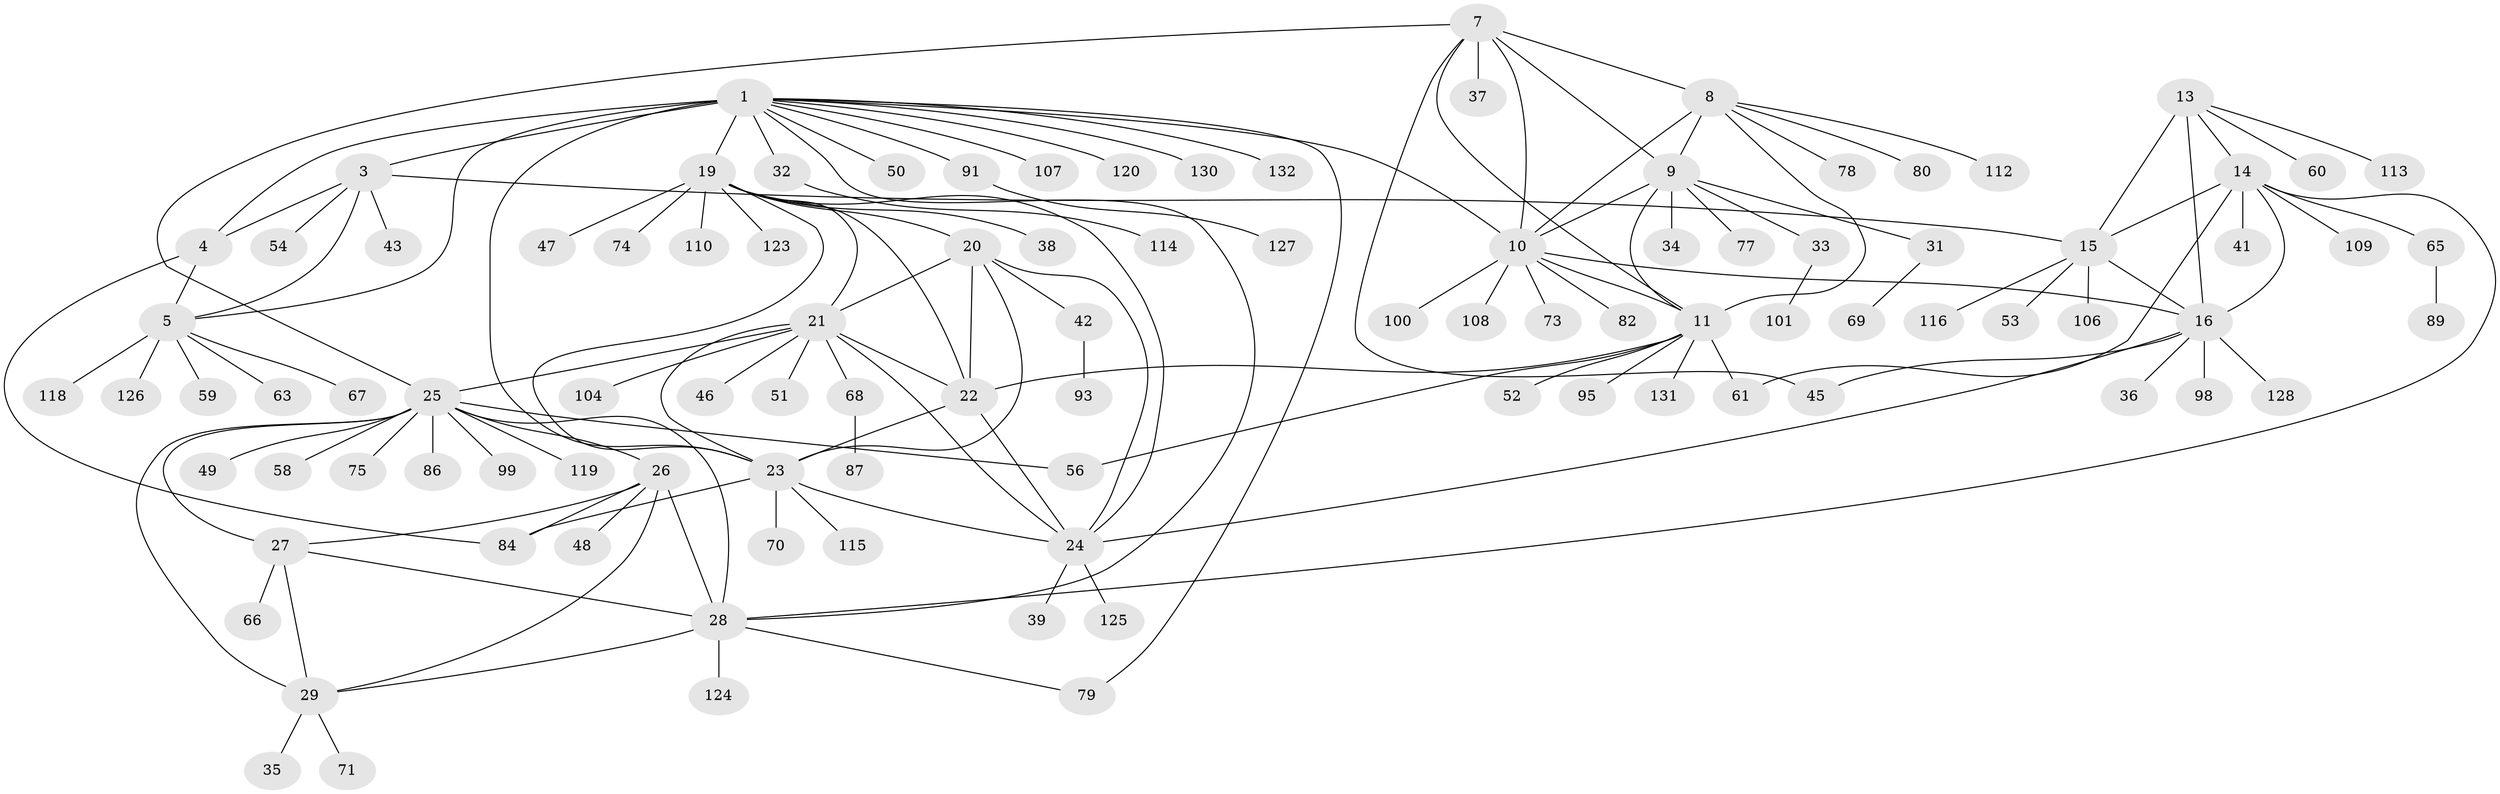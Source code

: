 // original degree distribution, {14: 0.007575757575757576, 8: 0.03787878787878788, 9: 0.05303030303030303, 5: 0.022727272727272728, 11: 0.045454545454545456, 6: 0.015151515151515152, 10: 0.015151515151515152, 7: 0.022727272727272728, 12: 0.007575757575757576, 2: 0.14393939393939395, 1: 0.6060606060606061, 3: 0.022727272727272728}
// Generated by graph-tools (version 1.1) at 2025/11/02/27/25 16:11:33]
// undirected, 101 vertices, 141 edges
graph export_dot {
graph [start="1"]
  node [color=gray90,style=filled];
  1 [super="+2"];
  3 [super="+72"];
  4 [super="+6"];
  5 [super="+85"];
  7 [super="+76"];
  8 [super="+44"];
  9 [super="+81"];
  10 [super="+12"];
  11 [super="+55"];
  13 [super="+92"];
  14 [super="+90"];
  15 [super="+18"];
  16 [super="+17"];
  19 [super="+40"];
  20 [super="+88"];
  21 [super="+64"];
  22;
  23 [super="+83"];
  24 [super="+94"];
  25 [super="+30"];
  26 [super="+103"];
  27 [super="+97"];
  28;
  29 [super="+62"];
  31;
  32;
  33;
  34;
  35;
  36;
  37;
  38;
  39;
  41;
  42 [super="+117"];
  43;
  45;
  46;
  47;
  48 [super="+105"];
  49 [super="+57"];
  50;
  51 [super="+129"];
  52;
  53;
  54;
  56;
  58;
  59;
  60;
  61;
  63;
  65 [super="+111"];
  66 [super="+102"];
  67;
  68;
  69;
  70 [super="+96"];
  71;
  73;
  74;
  75;
  77;
  78;
  79;
  80;
  82;
  84 [super="+122"];
  86;
  87;
  89 [super="+121"];
  91;
  93;
  95;
  98;
  99;
  100;
  101;
  104;
  106;
  107;
  108;
  109;
  110;
  112;
  113;
  114;
  115;
  116;
  118;
  119;
  120;
  123;
  124;
  125;
  126;
  127;
  128;
  130;
  131;
  132;
  1 -- 3 [weight=2];
  1 -- 4 [weight=4];
  1 -- 5 [weight=2];
  1 -- 23;
  1 -- 28;
  1 -- 79;
  1 -- 91;
  1 -- 107;
  1 -- 120;
  1 -- 130;
  1 -- 132;
  1 -- 19;
  1 -- 32;
  1 -- 10;
  1 -- 50;
  3 -- 4 [weight=2];
  3 -- 5;
  3 -- 43;
  3 -- 54;
  3 -- 15;
  4 -- 5 [weight=2];
  4 -- 84;
  5 -- 59;
  5 -- 63;
  5 -- 67;
  5 -- 118;
  5 -- 126;
  7 -- 8;
  7 -- 9;
  7 -- 10 [weight=2];
  7 -- 11;
  7 -- 37;
  7 -- 45;
  7 -- 25 [weight=2];
  8 -- 9;
  8 -- 10 [weight=2];
  8 -- 11;
  8 -- 78;
  8 -- 80;
  8 -- 112;
  9 -- 10 [weight=2];
  9 -- 11;
  9 -- 31;
  9 -- 33;
  9 -- 34;
  9 -- 77;
  10 -- 11 [weight=2];
  10 -- 16;
  10 -- 73;
  10 -- 82;
  10 -- 100;
  10 -- 108;
  11 -- 22;
  11 -- 52;
  11 -- 56;
  11 -- 61;
  11 -- 131;
  11 -- 95;
  13 -- 14;
  13 -- 15 [weight=2];
  13 -- 16 [weight=2];
  13 -- 60;
  13 -- 113;
  14 -- 15 [weight=2];
  14 -- 16 [weight=2];
  14 -- 28;
  14 -- 41;
  14 -- 61;
  14 -- 65;
  14 -- 109;
  15 -- 16 [weight=4];
  15 -- 106;
  15 -- 116;
  15 -- 53;
  16 -- 128;
  16 -- 98;
  16 -- 36;
  16 -- 45;
  16 -- 24;
  19 -- 20;
  19 -- 21;
  19 -- 22;
  19 -- 23;
  19 -- 24;
  19 -- 38;
  19 -- 47;
  19 -- 74;
  19 -- 110;
  19 -- 123;
  20 -- 21;
  20 -- 22;
  20 -- 23;
  20 -- 24;
  20 -- 42;
  21 -- 22;
  21 -- 23;
  21 -- 24;
  21 -- 46;
  21 -- 51;
  21 -- 68;
  21 -- 104;
  21 -- 25;
  22 -- 23;
  22 -- 24;
  23 -- 24;
  23 -- 70;
  23 -- 84;
  23 -- 115;
  24 -- 39;
  24 -- 125;
  25 -- 26 [weight=2];
  25 -- 27 [weight=2];
  25 -- 28 [weight=2];
  25 -- 29 [weight=2];
  25 -- 49;
  25 -- 58;
  25 -- 75;
  25 -- 86;
  25 -- 99;
  25 -- 119;
  25 -- 56;
  26 -- 27;
  26 -- 28;
  26 -- 29;
  26 -- 48;
  26 -- 84;
  27 -- 28;
  27 -- 29;
  27 -- 66;
  28 -- 29;
  28 -- 79;
  28 -- 124;
  29 -- 35;
  29 -- 71;
  31 -- 69;
  32 -- 114;
  33 -- 101;
  42 -- 93;
  65 -- 89;
  68 -- 87;
  91 -- 127;
}

